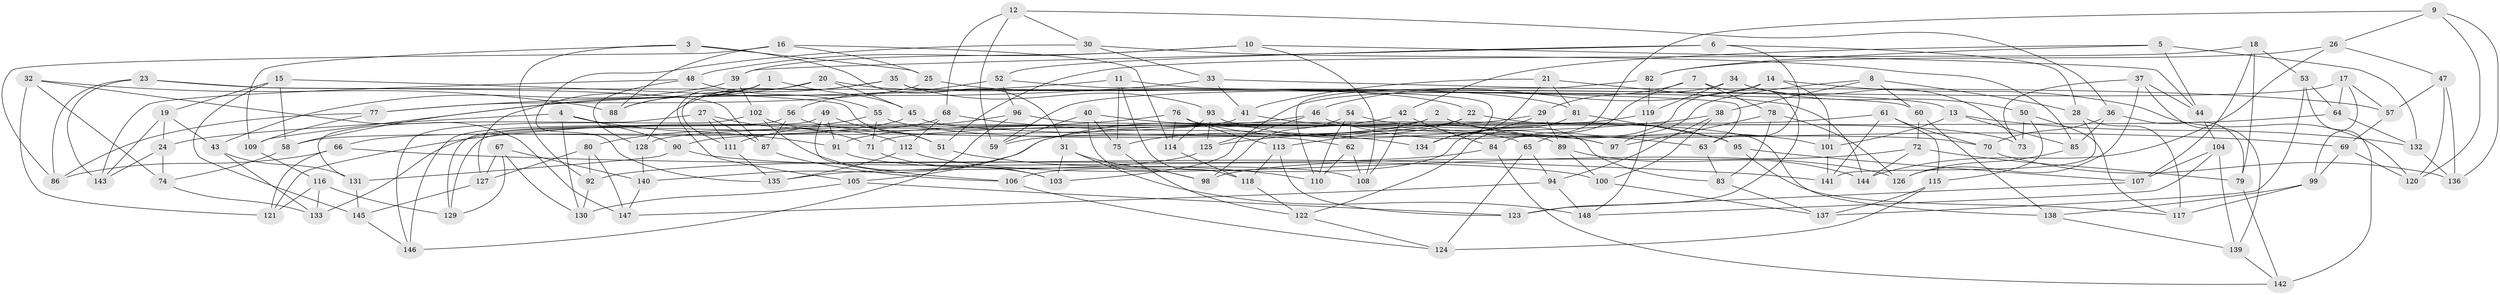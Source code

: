 // Generated by graph-tools (version 1.1) at 2025/11/02/27/25 16:11:47]
// undirected, 148 vertices, 296 edges
graph export_dot {
graph [start="1"]
  node [color=gray90,style=filled];
  1;
  2;
  3;
  4;
  5;
  6;
  7;
  8;
  9;
  10;
  11;
  12;
  13;
  14;
  15;
  16;
  17;
  18;
  19;
  20;
  21;
  22;
  23;
  24;
  25;
  26;
  27;
  28;
  29;
  30;
  31;
  32;
  33;
  34;
  35;
  36;
  37;
  38;
  39;
  40;
  41;
  42;
  43;
  44;
  45;
  46;
  47;
  48;
  49;
  50;
  51;
  52;
  53;
  54;
  55;
  56;
  57;
  58;
  59;
  60;
  61;
  62;
  63;
  64;
  65;
  66;
  67;
  68;
  69;
  70;
  71;
  72;
  73;
  74;
  75;
  76;
  77;
  78;
  79;
  80;
  81;
  82;
  83;
  84;
  85;
  86;
  87;
  88;
  89;
  90;
  91;
  92;
  93;
  94;
  95;
  96;
  97;
  98;
  99;
  100;
  101;
  102;
  103;
  104;
  105;
  106;
  107;
  108;
  109;
  110;
  111;
  112;
  113;
  114;
  115;
  116;
  117;
  118;
  119;
  120;
  121;
  122;
  123;
  124;
  125;
  126;
  127;
  128;
  129;
  130;
  131;
  132;
  133;
  134;
  135;
  136;
  137;
  138;
  139;
  140;
  141;
  142;
  143;
  144;
  145;
  146;
  147;
  148;
  1 -- 105;
  1 -- 88;
  1 -- 127;
  1 -- 45;
  2 -- 129;
  2 -- 101;
  2 -- 83;
  2 -- 75;
  3 -- 109;
  3 -- 25;
  3 -- 31;
  3 -- 92;
  4 -- 91;
  4 -- 90;
  4 -- 24;
  4 -- 130;
  5 -- 132;
  5 -- 82;
  5 -- 42;
  5 -- 44;
  6 -- 39;
  6 -- 63;
  6 -- 52;
  6 -- 28;
  7 -- 123;
  7 -- 78;
  7 -- 29;
  7 -- 65;
  8 -- 60;
  8 -- 97;
  8 -- 38;
  8 -- 28;
  9 -- 26;
  9 -- 122;
  9 -- 120;
  9 -- 136;
  10 -- 48;
  10 -- 44;
  10 -- 108;
  10 -- 39;
  11 -- 118;
  11 -- 77;
  11 -- 75;
  11 -- 13;
  12 -- 36;
  12 -- 30;
  12 -- 68;
  12 -- 59;
  13 -- 132;
  13 -- 101;
  13 -- 85;
  14 -- 101;
  14 -- 46;
  14 -- 120;
  14 -- 84;
  15 -- 51;
  15 -- 58;
  15 -- 145;
  15 -- 19;
  16 -- 114;
  16 -- 25;
  16 -- 88;
  16 -- 86;
  17 -- 59;
  17 -- 57;
  17 -- 99;
  17 -- 64;
  18 -- 53;
  18 -- 79;
  18 -- 107;
  18 -- 51;
  19 -- 24;
  19 -- 43;
  19 -- 143;
  20 -- 22;
  20 -- 58;
  20 -- 45;
  20 -- 111;
  21 -- 81;
  21 -- 41;
  21 -- 144;
  21 -- 134;
  22 -- 73;
  22 -- 59;
  22 -- 113;
  23 -- 87;
  23 -- 86;
  23 -- 143;
  23 -- 60;
  24 -- 143;
  24 -- 74;
  25 -- 77;
  25 -- 81;
  26 -- 144;
  26 -- 47;
  26 -- 82;
  27 -- 71;
  27 -- 131;
  27 -- 111;
  27 -- 87;
  28 -- 117;
  28 -- 141;
  29 -- 140;
  29 -- 134;
  29 -- 89;
  30 -- 33;
  30 -- 135;
  30 -- 85;
  31 -- 103;
  31 -- 98;
  31 -- 148;
  32 -- 121;
  32 -- 147;
  32 -- 74;
  32 -- 88;
  33 -- 109;
  33 -- 57;
  33 -- 41;
  34 -- 103;
  34 -- 119;
  34 -- 50;
  34 -- 73;
  35 -- 128;
  35 -- 88;
  35 -- 93;
  35 -- 134;
  36 -- 85;
  36 -- 79;
  36 -- 70;
  37 -- 139;
  37 -- 126;
  37 -- 73;
  37 -- 44;
  38 -- 100;
  38 -- 94;
  38 -- 125;
  39 -- 102;
  39 -- 43;
  40 -- 65;
  40 -- 98;
  40 -- 59;
  40 -- 75;
  41 -- 69;
  41 -- 58;
  42 -- 108;
  42 -- 84;
  42 -- 105;
  43 -- 133;
  43 -- 131;
  44 -- 104;
  45 -- 66;
  45 -- 70;
  46 -- 63;
  46 -- 125;
  46 -- 91;
  47 -- 120;
  47 -- 57;
  47 -- 136;
  48 -- 128;
  48 -- 143;
  48 -- 55;
  49 -- 106;
  49 -- 129;
  49 -- 91;
  49 -- 51;
  50 -- 73;
  50 -- 117;
  50 -- 115;
  51 -- 110;
  52 -- 96;
  52 -- 56;
  52 -- 63;
  53 -- 137;
  53 -- 142;
  53 -- 64;
  54 -- 110;
  54 -- 98;
  54 -- 95;
  54 -- 62;
  55 -- 80;
  55 -- 97;
  55 -- 71;
  56 -- 146;
  56 -- 62;
  56 -- 87;
  57 -- 69;
  58 -- 74;
  60 -- 138;
  60 -- 72;
  61 -- 141;
  61 -- 71;
  61 -- 70;
  61 -- 115;
  62 -- 110;
  62 -- 108;
  63 -- 83;
  64 -- 90;
  64 -- 132;
  65 -- 94;
  65 -- 124;
  66 -- 121;
  66 -- 141;
  66 -- 86;
  67 -- 140;
  67 -- 129;
  67 -- 130;
  67 -- 127;
  68 -- 134;
  68 -- 133;
  68 -- 112;
  69 -- 120;
  69 -- 99;
  70 -- 136;
  71 -- 103;
  72 -- 144;
  72 -- 98;
  72 -- 79;
  74 -- 133;
  75 -- 122;
  76 -- 114;
  76 -- 121;
  76 -- 113;
  76 -- 89;
  77 -- 86;
  77 -- 109;
  78 -- 83;
  78 -- 97;
  78 -- 126;
  79 -- 142;
  80 -- 92;
  80 -- 127;
  80 -- 147;
  81 -- 106;
  81 -- 95;
  82 -- 110;
  82 -- 119;
  83 -- 137;
  84 -- 142;
  84 -- 92;
  85 -- 126;
  87 -- 106;
  89 -- 100;
  89 -- 144;
  90 -- 100;
  90 -- 131;
  91 -- 108;
  92 -- 130;
  93 -- 125;
  93 -- 97;
  93 -- 114;
  94 -- 148;
  94 -- 147;
  95 -- 117;
  95 -- 107;
  96 -- 111;
  96 -- 146;
  96 -- 138;
  99 -- 138;
  99 -- 117;
  100 -- 137;
  101 -- 141;
  102 -- 146;
  102 -- 112;
  102 -- 103;
  104 -- 107;
  104 -- 148;
  104 -- 139;
  105 -- 130;
  105 -- 123;
  106 -- 124;
  107 -- 123;
  109 -- 116;
  111 -- 135;
  112 -- 135;
  112 -- 126;
  113 -- 118;
  113 -- 123;
  114 -- 118;
  115 -- 124;
  115 -- 137;
  116 -- 129;
  116 -- 121;
  116 -- 133;
  118 -- 122;
  119 -- 128;
  119 -- 148;
  122 -- 124;
  125 -- 135;
  127 -- 145;
  128 -- 140;
  131 -- 145;
  132 -- 136;
  138 -- 139;
  139 -- 142;
  140 -- 147;
  145 -- 146;
}
